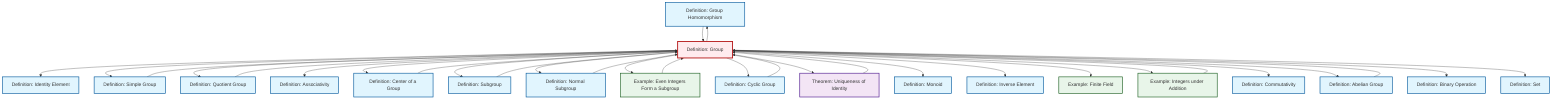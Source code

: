 graph TD
    classDef definition fill:#e1f5fe,stroke:#01579b,stroke-width:2px
    classDef theorem fill:#f3e5f5,stroke:#4a148c,stroke-width:2px
    classDef axiom fill:#fff3e0,stroke:#e65100,stroke-width:2px
    classDef example fill:#e8f5e9,stroke:#1b5e20,stroke-width:2px
    classDef current fill:#ffebee,stroke:#b71c1c,stroke-width:3px
    def-homomorphism["Definition: Group Homomorphism"]:::definition
    def-abelian-group["Definition: Abelian Group"]:::definition
    def-monoid["Definition: Monoid"]:::definition
    def-set["Definition: Set"]:::definition
    def-quotient-group["Definition: Quotient Group"]:::definition
    def-subgroup["Definition: Subgroup"]:::definition
    ex-integers-addition["Example: Integers under Addition"]:::example
    def-inverse-element["Definition: Inverse Element"]:::definition
    def-commutativity["Definition: Commutativity"]:::definition
    thm-unique-identity["Theorem: Uniqueness of Identity"]:::theorem
    def-binary-operation["Definition: Binary Operation"]:::definition
    def-center-of-group["Definition: Center of a Group"]:::definition
    def-simple-group["Definition: Simple Group"]:::definition
    def-normal-subgroup["Definition: Normal Subgroup"]:::definition
    def-group["Definition: Group"]:::definition
    ex-finite-field["Example: Finite Field"]:::example
    ex-even-integers-subgroup["Example: Even Integers Form a Subgroup"]:::example
    def-associativity["Definition: Associativity"]:::definition
    def-cyclic-group["Definition: Cyclic Group"]:::definition
    def-identity-element["Definition: Identity Element"]:::definition
    thm-unique-identity --> def-group
    def-cyclic-group --> def-group
    def-group --> def-identity-element
    def-group --> def-simple-group
    def-group --> def-quotient-group
    def-subgroup --> def-group
    def-group --> def-associativity
    def-group --> def-center-of-group
    def-group --> def-subgroup
    def-homomorphism --> def-group
    def-group --> def-normal-subgroup
    def-group --> ex-even-integers-subgroup
    ex-even-integers-subgroup --> def-group
    def-group --> def-cyclic-group
    def-group --> thm-unique-identity
    def-normal-subgroup --> def-group
    def-group --> def-monoid
    def-abelian-group --> def-group
    def-group --> def-homomorphism
    def-group --> def-inverse-element
    def-group --> ex-finite-field
    def-simple-group --> def-group
    def-center-of-group --> def-group
    def-group --> ex-integers-addition
    def-group --> def-commutativity
    def-group --> def-abelian-group
    def-quotient-group --> def-group
    def-group --> def-binary-operation
    def-group --> def-set
    ex-integers-addition --> def-group
    class def-group current